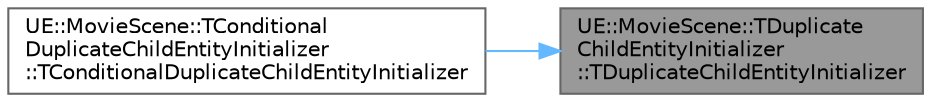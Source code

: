 digraph "UE::MovieScene::TDuplicateChildEntityInitializer::TDuplicateChildEntityInitializer"
{
 // INTERACTIVE_SVG=YES
 // LATEX_PDF_SIZE
  bgcolor="transparent";
  edge [fontname=Helvetica,fontsize=10,labelfontname=Helvetica,labelfontsize=10];
  node [fontname=Helvetica,fontsize=10,shape=box,height=0.2,width=0.4];
  rankdir="RL";
  Node1 [id="Node000001",label="UE::MovieScene::TDuplicate\lChildEntityInitializer\l::TDuplicateChildEntityInitializer",height=0.2,width=0.4,color="gray40", fillcolor="grey60", style="filled", fontcolor="black",tooltip=" "];
  Node1 -> Node2 [id="edge1_Node000001_Node000002",dir="back",color="steelblue1",style="solid",tooltip=" "];
  Node2 [id="Node000002",label="UE::MovieScene::TConditional\lDuplicateChildEntityInitializer\l::TConditionalDuplicateChildEntityInitializer",height=0.2,width=0.4,color="grey40", fillcolor="white", style="filled",URL="$dd/db7/structUE_1_1MovieScene_1_1TConditionalDuplicateChildEntityInitializer.html#a2818a1641bd91737e6dad918b915f084",tooltip=" "];
}
